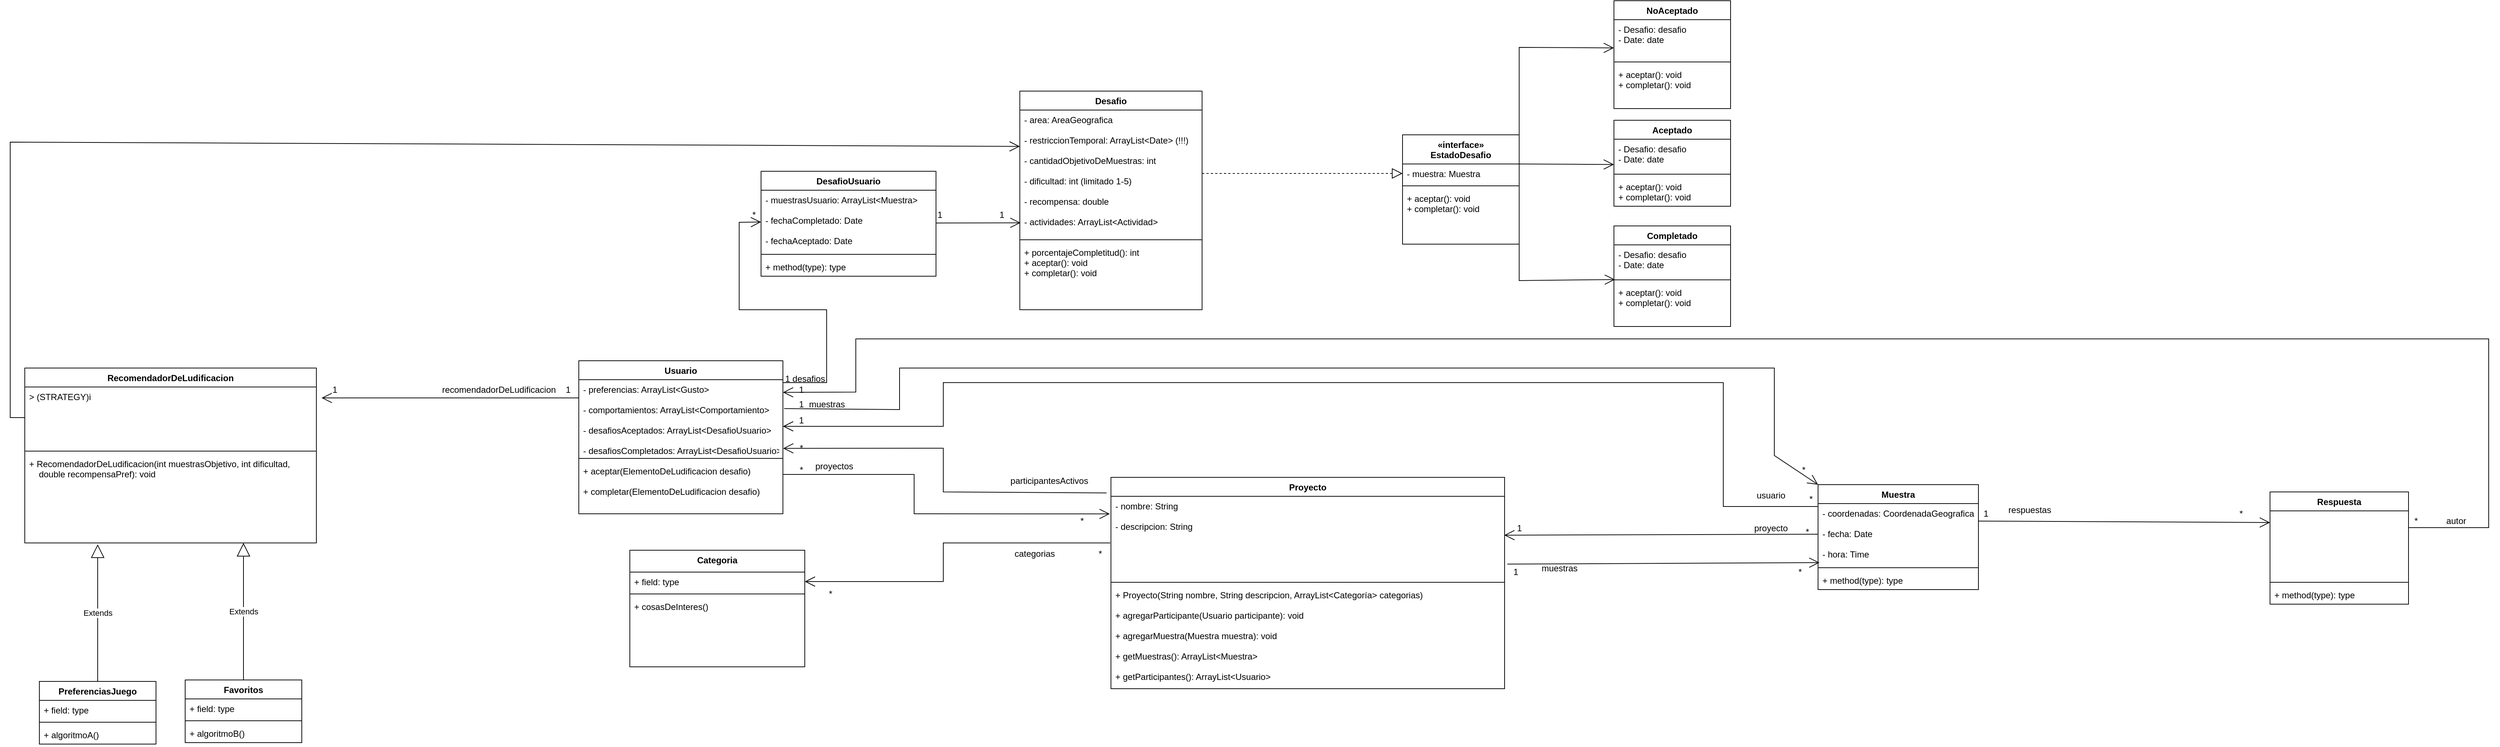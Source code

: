 <mxfile version="20.5.1" type="device"><diagram id="WbbzCiZuCTXSOeSHEOJg" name="Página-1"><mxGraphModel dx="4308" dy="2773" grid="1" gridSize="10" guides="1" tooltips="1" connect="1" arrows="1" fold="1" page="1" pageScale="1" pageWidth="827" pageHeight="1169" math="0" shadow="0"><root><mxCell id="0"/><mxCell id="1" parent="0"/><mxCell id="iUsewvyAgeFMjCq7jR91-1" value="Proyecto" style="swimlane;fontStyle=1;align=center;verticalAlign=top;childLayout=stackLayout;horizontal=1;startSize=26;horizontalStack=0;resizeParent=1;resizeParentMax=0;resizeLast=0;collapsible=1;marginBottom=0;" parent="1" vertex="1"><mxGeometry x="230" y="70" width="540" height="290" as="geometry"/></mxCell><mxCell id="iUsewvyAgeFMjCq7jR91-2" value="- nombre: String&#10;&#10;- descripcion: String&#10;" style="text;strokeColor=none;fillColor=none;align=left;verticalAlign=top;spacingLeft=4;spacingRight=4;overflow=hidden;rotatable=0;points=[[0,0.5],[1,0.5]];portConstraint=eastwest;" parent="iUsewvyAgeFMjCq7jR91-1" vertex="1"><mxGeometry y="26" width="540" height="114" as="geometry"/></mxCell><mxCell id="iUsewvyAgeFMjCq7jR91-3" value="" style="line;strokeWidth=1;fillColor=none;align=left;verticalAlign=middle;spacingTop=-1;spacingLeft=3;spacingRight=3;rotatable=0;labelPosition=right;points=[];portConstraint=eastwest;strokeColor=inherit;" parent="iUsewvyAgeFMjCq7jR91-1" vertex="1"><mxGeometry y="140" width="540" height="8" as="geometry"/></mxCell><mxCell id="iUsewvyAgeFMjCq7jR91-4" value="+ Proyecto(String nombre, String descripcion, ArrayList&lt;Categoría&gt; categorias)&#10;&#10;+ agregarParticipante(Usuario participante): void&#10;&#10;+ agregarMuestra(Muestra muestra): void&#10;&#10;+ getMuestras(): ArrayList&lt;Muestra&gt;&#10;&#10;+ getParticipantes(): ArrayList&lt;Usuario&gt;" style="text;strokeColor=none;fillColor=none;align=left;verticalAlign=top;spacingLeft=4;spacingRight=4;overflow=hidden;rotatable=0;points=[[0,0.5],[1,0.5]];portConstraint=eastwest;" parent="iUsewvyAgeFMjCq7jR91-1" vertex="1"><mxGeometry y="148" width="540" height="142" as="geometry"/></mxCell><mxCell id="iUsewvyAgeFMjCq7jR91-5" value="Muestra" style="swimlane;fontStyle=1;align=center;verticalAlign=top;childLayout=stackLayout;horizontal=1;startSize=26;horizontalStack=0;resizeParent=1;resizeParentMax=0;resizeLast=0;collapsible=1;marginBottom=0;" parent="1" vertex="1"><mxGeometry x="1200" y="80" width="220" height="144" as="geometry"/></mxCell><mxCell id="iUsewvyAgeFMjCq7jR91-6" value="- coordenadas: CoordenadaGeografica&#10;&#10;- fecha: Date&#10;&#10;- hora: Time&#10;&#10;&#10;" style="text;strokeColor=none;fillColor=none;align=left;verticalAlign=top;spacingLeft=4;spacingRight=4;overflow=hidden;rotatable=0;points=[[0,0.5],[1,0.5]];portConstraint=eastwest;" parent="iUsewvyAgeFMjCq7jR91-5" vertex="1"><mxGeometry y="26" width="220" height="84" as="geometry"/></mxCell><mxCell id="iUsewvyAgeFMjCq7jR91-7" value="" style="line;strokeWidth=1;fillColor=none;align=left;verticalAlign=middle;spacingTop=-1;spacingLeft=3;spacingRight=3;rotatable=0;labelPosition=right;points=[];portConstraint=eastwest;strokeColor=inherit;" parent="iUsewvyAgeFMjCq7jR91-5" vertex="1"><mxGeometry y="110" width="220" height="8" as="geometry"/></mxCell><mxCell id="iUsewvyAgeFMjCq7jR91-8" value="+ method(type): type" style="text;strokeColor=none;fillColor=none;align=left;verticalAlign=top;spacingLeft=4;spacingRight=4;overflow=hidden;rotatable=0;points=[[0,0.5],[1,0.5]];portConstraint=eastwest;" parent="iUsewvyAgeFMjCq7jR91-5" vertex="1"><mxGeometry y="118" width="220" height="26" as="geometry"/></mxCell><mxCell id="iUsewvyAgeFMjCq7jR91-9" value="" style="endArrow=open;endFill=1;endSize=12;html=1;rounded=0;exitX=1.007;exitY=0.816;exitDx=0;exitDy=0;entryX=0.009;entryY=0.964;entryDx=0;entryDy=0;exitPerimeter=0;entryPerimeter=0;" parent="1" source="iUsewvyAgeFMjCq7jR91-2" target="iUsewvyAgeFMjCq7jR91-6" edge="1"><mxGeometry width="160" relative="1" as="geometry"><mxPoint x="870" y="240" as="sourcePoint"/><mxPoint x="1030" y="240" as="targetPoint"/></mxGeometry></mxCell><mxCell id="iUsewvyAgeFMjCq7jR91-10" value="muestras" style="text;html=1;align=center;verticalAlign=middle;resizable=0;points=[];autosize=1;strokeColor=none;fillColor=none;" parent="1" vertex="1"><mxGeometry x="810" y="180" width="70" height="30" as="geometry"/></mxCell><mxCell id="iUsewvyAgeFMjCq7jR91-11" value="*" style="text;html=1;align=center;verticalAlign=middle;resizable=0;points=[];autosize=1;strokeColor=none;fillColor=none;" parent="1" vertex="1"><mxGeometry x="1160" y="185" width="30" height="30" as="geometry"/></mxCell><mxCell id="iUsewvyAgeFMjCq7jR91-12" value="1" style="text;html=1;align=center;verticalAlign=middle;resizable=0;points=[];autosize=1;strokeColor=none;fillColor=none;" parent="1" vertex="1"><mxGeometry x="770" y="185" width="30" height="30" as="geometry"/></mxCell><mxCell id="iUsewvyAgeFMjCq7jR91-13" value="Usuario" style="swimlane;fontStyle=1;align=center;verticalAlign=top;childLayout=stackLayout;horizontal=1;startSize=26;horizontalStack=0;resizeParent=1;resizeParentMax=0;resizeLast=0;collapsible=1;marginBottom=0;" parent="1" vertex="1"><mxGeometry x="-500" y="-90" width="280" height="210" as="geometry"/></mxCell><mxCell id="iUsewvyAgeFMjCq7jR91-14" value="- preferencias: ArrayList&lt;Gusto&gt;&#10;&#10;- comportamientos: ArrayList&lt;Comportamiento&gt;&#10;&#10;- desafiosAceptados: ArrayList&lt;DesafioUsuario&gt;&#10;&#10;- desafiosCompletados: ArrayList&lt;DesafioUsuario&gt;" style="text;strokeColor=none;fillColor=none;align=left;verticalAlign=top;spacingLeft=4;spacingRight=4;overflow=hidden;rotatable=0;points=[[0,0.5],[1,0.5]];portConstraint=eastwest;" parent="iUsewvyAgeFMjCq7jR91-13" vertex="1"><mxGeometry y="26" width="280" height="104" as="geometry"/></mxCell><mxCell id="iUsewvyAgeFMjCq7jR91-15" value="" style="line;strokeWidth=1;fillColor=none;align=left;verticalAlign=middle;spacingTop=-1;spacingLeft=3;spacingRight=3;rotatable=0;labelPosition=right;points=[];portConstraint=eastwest;strokeColor=inherit;" parent="iUsewvyAgeFMjCq7jR91-13" vertex="1"><mxGeometry y="130" width="280" height="8" as="geometry"/></mxCell><mxCell id="iUsewvyAgeFMjCq7jR91-16" value="+ aceptar(ElementoDeLudificacion desafio)&#10;&#10;+ completar(ElementoDeLudificacion desafio) " style="text;strokeColor=none;fillColor=none;align=left;verticalAlign=top;spacingLeft=4;spacingRight=4;overflow=hidden;rotatable=0;points=[[0,0.5],[1,0.5]];portConstraint=eastwest;" parent="iUsewvyAgeFMjCq7jR91-13" vertex="1"><mxGeometry y="138" width="280" height="72" as="geometry"/></mxCell><mxCell id="iUsewvyAgeFMjCq7jR91-17" value="" style="endArrow=open;endFill=1;endSize=12;html=1;rounded=0;exitX=-0.011;exitY=-0.041;exitDx=0;exitDy=0;exitPerimeter=0;entryX=1.001;entryY=0.906;entryDx=0;entryDy=0;entryPerimeter=0;" parent="1" source="iUsewvyAgeFMjCq7jR91-2" target="iUsewvyAgeFMjCq7jR91-14" edge="1"><mxGeometry width="160" relative="1" as="geometry"><mxPoint x="-70" y="240" as="sourcePoint"/><mxPoint x="-190" y="20" as="targetPoint"/><Array as="points"><mxPoint y="90"/><mxPoint y="30"/></Array></mxGeometry></mxCell><mxCell id="iUsewvyAgeFMjCq7jR91-18" value="participantesActivos" style="text;html=1;align=center;verticalAlign=middle;resizable=0;points=[];autosize=1;strokeColor=none;fillColor=none;" parent="1" vertex="1"><mxGeometry x="80" y="60" width="130" height="30" as="geometry"/></mxCell><mxCell id="iUsewvyAgeFMjCq7jR91-19" value="*" style="text;html=1;align=center;verticalAlign=middle;resizable=0;points=[];autosize=1;strokeColor=none;fillColor=none;" parent="1" vertex="1"><mxGeometry x="-210" y="15" width="30" height="30" as="geometry"/></mxCell><mxCell id="iUsewvyAgeFMjCq7jR91-22" value="Categoria" style="swimlane;fontStyle=1;align=center;verticalAlign=top;childLayout=stackLayout;horizontal=1;startSize=30;horizontalStack=0;resizeParent=1;resizeParentMax=0;resizeLast=0;collapsible=1;marginBottom=0;" parent="1" vertex="1"><mxGeometry x="-430" y="170" width="240" height="160" as="geometry"/></mxCell><mxCell id="iUsewvyAgeFMjCq7jR91-23" value="+ field: type" style="text;strokeColor=none;fillColor=none;align=left;verticalAlign=top;spacingLeft=4;spacingRight=4;overflow=hidden;rotatable=0;points=[[0,0.5],[1,0.5]];portConstraint=eastwest;" parent="iUsewvyAgeFMjCq7jR91-22" vertex="1"><mxGeometry y="30" width="240" height="26" as="geometry"/></mxCell><mxCell id="iUsewvyAgeFMjCq7jR91-24" value="" style="line;strokeWidth=1;fillColor=none;align=left;verticalAlign=middle;spacingTop=-1;spacingLeft=3;spacingRight=3;rotatable=0;labelPosition=right;points=[];portConstraint=eastwest;strokeColor=inherit;" parent="iUsewvyAgeFMjCq7jR91-22" vertex="1"><mxGeometry y="56" width="240" height="8" as="geometry"/></mxCell><mxCell id="iUsewvyAgeFMjCq7jR91-25" value="+ cosasDeInteres()" style="text;strokeColor=none;fillColor=none;align=left;verticalAlign=top;spacingLeft=4;spacingRight=4;overflow=hidden;rotatable=0;points=[[0,0.5],[1,0.5]];portConstraint=eastwest;" parent="iUsewvyAgeFMjCq7jR91-22" vertex="1"><mxGeometry y="64" width="240" height="96" as="geometry"/></mxCell><mxCell id="iUsewvyAgeFMjCq7jR91-26" value="" style="endArrow=open;endFill=1;endSize=12;html=1;rounded=0;entryX=1;entryY=0.5;entryDx=0;entryDy=0;exitX=-0.002;exitY=0.561;exitDx=0;exitDy=0;exitPerimeter=0;" parent="1" source="iUsewvyAgeFMjCq7jR91-2" target="iUsewvyAgeFMjCq7jR91-23" edge="1"><mxGeometry width="160" relative="1" as="geometry"><mxPoint x="10" y="160" as="sourcePoint"/><mxPoint y="310" as="targetPoint"/><Array as="points"><mxPoint y="160"/><mxPoint y="213"/></Array></mxGeometry></mxCell><mxCell id="iUsewvyAgeFMjCq7jR91-27" value="categorias" style="text;html=1;align=center;verticalAlign=middle;resizable=0;points=[];autosize=1;strokeColor=none;fillColor=none;" parent="1" vertex="1"><mxGeometry x="85" y="160" width="80" height="30" as="geometry"/></mxCell><mxCell id="iUsewvyAgeFMjCq7jR91-28" value="*" style="text;html=1;align=center;verticalAlign=middle;resizable=0;points=[];autosize=1;strokeColor=none;fillColor=none;" parent="1" vertex="1"><mxGeometry x="-170" y="215" width="30" height="30" as="geometry"/></mxCell><mxCell id="iUsewvyAgeFMjCq7jR91-29" value="*" style="text;html=1;align=center;verticalAlign=middle;resizable=0;points=[];autosize=1;strokeColor=none;fillColor=none;" parent="1" vertex="1"><mxGeometry x="200" y="160" width="30" height="30" as="geometry"/></mxCell><mxCell id="iUsewvyAgeFMjCq7jR91-31" value="" style="endArrow=open;endFill=1;endSize=12;html=1;rounded=0;" parent="1" edge="1"><mxGeometry width="160" relative="1" as="geometry"><mxPoint x="1200" y="110" as="sourcePoint"/><mxPoint x="-220" as="targetPoint"/><Array as="points"><mxPoint x="1070" y="110"/><mxPoint x="1070" y="-60"/><mxPoint y="-60"/><mxPoint/></Array></mxGeometry></mxCell><mxCell id="iUsewvyAgeFMjCq7jR91-34" value="1" style="text;html=1;align=center;verticalAlign=middle;resizable=0;points=[];autosize=1;strokeColor=none;fillColor=none;" parent="1" vertex="1"><mxGeometry x="-210" y="-23" width="30" height="30" as="geometry"/></mxCell><mxCell id="iUsewvyAgeFMjCq7jR91-35" value="*" style="text;html=1;align=center;verticalAlign=middle;resizable=0;points=[];autosize=1;strokeColor=none;fillColor=none;" parent="1" vertex="1"><mxGeometry x="1175" y="85" width="30" height="30" as="geometry"/></mxCell><mxCell id="iUsewvyAgeFMjCq7jR91-36" value="usuario" style="text;html=1;align=center;verticalAlign=middle;resizable=0;points=[];autosize=1;strokeColor=none;fillColor=none;" parent="1" vertex="1"><mxGeometry x="1105" y="80" width="60" height="30" as="geometry"/></mxCell><mxCell id="iUsewvyAgeFMjCq7jR91-37" value="" style="endArrow=open;endFill=1;endSize=12;html=1;rounded=0;exitX=0;exitY=0.5;exitDx=0;exitDy=0;entryX=0.999;entryY=0.468;entryDx=0;entryDy=0;entryPerimeter=0;" parent="1" source="iUsewvyAgeFMjCq7jR91-6" target="iUsewvyAgeFMjCq7jR91-2" edge="1"><mxGeometry width="160" relative="1" as="geometry"><mxPoint x="960" as="sourcePoint"/><mxPoint x="770" y="148" as="targetPoint"/></mxGeometry></mxCell><mxCell id="iUsewvyAgeFMjCq7jR91-38" value="proyecto" style="text;html=1;align=center;verticalAlign=middle;resizable=0;points=[];autosize=1;strokeColor=none;fillColor=none;" parent="1" vertex="1"><mxGeometry x="1100" y="125" width="70" height="30" as="geometry"/></mxCell><mxCell id="iUsewvyAgeFMjCq7jR91-39" value="*" style="text;html=1;align=center;verticalAlign=middle;resizable=0;points=[];autosize=1;strokeColor=none;fillColor=none;" parent="1" vertex="1"><mxGeometry x="1170" y="130" width="30" height="30" as="geometry"/></mxCell><mxCell id="iUsewvyAgeFMjCq7jR91-40" value="1" style="text;html=1;align=center;verticalAlign=middle;resizable=0;points=[];autosize=1;strokeColor=none;fillColor=none;" parent="1" vertex="1"><mxGeometry x="775" y="125" width="30" height="30" as="geometry"/></mxCell><mxCell id="iUsewvyAgeFMjCq7jR91-42" value="" style="endArrow=open;endFill=1;endSize=12;html=1;rounded=0;entryX=0;entryY=0.17;entryDx=0;entryDy=0;entryPerimeter=0;" parent="1" target="iUsewvyAgeFMjCq7jR91-44" edge="1"><mxGeometry width="160" relative="1" as="geometry"><mxPoint x="1420" y="130" as="sourcePoint"/><mxPoint x="1780" y="130" as="targetPoint"/></mxGeometry></mxCell><mxCell id="iUsewvyAgeFMjCq7jR91-43" value="Respuesta" style="swimlane;fontStyle=1;align=center;verticalAlign=top;childLayout=stackLayout;horizontal=1;startSize=26;horizontalStack=0;resizeParent=1;resizeParentMax=0;resizeLast=0;collapsible=1;marginBottom=0;" parent="1" vertex="1"><mxGeometry x="1820" y="90" width="190" height="154" as="geometry"/></mxCell><mxCell id="iUsewvyAgeFMjCq7jR91-44" value="&#10;&#10;&#10;&#10;&#10;" style="text;strokeColor=none;fillColor=none;align=left;verticalAlign=top;spacingLeft=4;spacingRight=4;overflow=hidden;rotatable=0;points=[[0,0.5],[1,0.5]];portConstraint=eastwest;" parent="iUsewvyAgeFMjCq7jR91-43" vertex="1"><mxGeometry y="26" width="190" height="94" as="geometry"/></mxCell><mxCell id="iUsewvyAgeFMjCq7jR91-45" value="" style="line;strokeWidth=1;fillColor=none;align=left;verticalAlign=middle;spacingTop=-1;spacingLeft=3;spacingRight=3;rotatable=0;labelPosition=right;points=[];portConstraint=eastwest;strokeColor=inherit;" parent="iUsewvyAgeFMjCq7jR91-43" vertex="1"><mxGeometry y="120" width="190" height="8" as="geometry"/></mxCell><mxCell id="iUsewvyAgeFMjCq7jR91-46" value="+ method(type): type" style="text;strokeColor=none;fillColor=none;align=left;verticalAlign=top;spacingLeft=4;spacingRight=4;overflow=hidden;rotatable=0;points=[[0,0.5],[1,0.5]];portConstraint=eastwest;" parent="iUsewvyAgeFMjCq7jR91-43" vertex="1"><mxGeometry y="128" width="190" height="26" as="geometry"/></mxCell><mxCell id="iUsewvyAgeFMjCq7jR91-47" value="respuestas" style="text;html=1;align=center;verticalAlign=middle;resizable=0;points=[];autosize=1;strokeColor=none;fillColor=none;" parent="1" vertex="1"><mxGeometry x="1450" y="100" width="80" height="30" as="geometry"/></mxCell><mxCell id="iUsewvyAgeFMjCq7jR91-49" value="1" style="text;html=1;align=center;verticalAlign=middle;resizable=0;points=[];autosize=1;strokeColor=none;fillColor=none;" parent="1" vertex="1"><mxGeometry x="1415" y="105" width="30" height="30" as="geometry"/></mxCell><mxCell id="iUsewvyAgeFMjCq7jR91-50" value="*" style="text;html=1;align=center;verticalAlign=middle;resizable=0;points=[];autosize=1;strokeColor=none;fillColor=none;" parent="1" vertex="1"><mxGeometry x="1765" y="105" width="30" height="30" as="geometry"/></mxCell><mxCell id="iUsewvyAgeFMjCq7jR91-51" value="" style="endArrow=open;endFill=1;endSize=12;html=1;rounded=0;exitX=1;exitY=0.245;exitDx=0;exitDy=0;exitPerimeter=0;entryX=1;entryY=0.167;entryDx=0;entryDy=0;entryPerimeter=0;" parent="1" source="iUsewvyAgeFMjCq7jR91-44" target="iUsewvyAgeFMjCq7jR91-14" edge="1"><mxGeometry width="160" relative="1" as="geometry"><mxPoint x="2030" y="151.5" as="sourcePoint"/><mxPoint x="-120" y="-10" as="targetPoint"/><Array as="points"><mxPoint x="2120" y="139"/><mxPoint x="2120" y="-120"/><mxPoint x="-120" y="-120"/><mxPoint x="-120" y="-47"/></Array></mxGeometry></mxCell><mxCell id="iUsewvyAgeFMjCq7jR91-53" value="1" style="text;html=1;align=center;verticalAlign=middle;resizable=0;points=[];autosize=1;strokeColor=none;fillColor=none;" parent="1" vertex="1"><mxGeometry x="-210" y="-65" width="30" height="30" as="geometry"/></mxCell><mxCell id="iUsewvyAgeFMjCq7jR91-56" value="autor" style="text;html=1;align=center;verticalAlign=middle;resizable=0;points=[];autosize=1;strokeColor=none;fillColor=none;" parent="1" vertex="1"><mxGeometry x="2050" y="115" width="50" height="30" as="geometry"/></mxCell><mxCell id="iUsewvyAgeFMjCq7jR91-57" value="*" style="text;html=1;align=center;verticalAlign=middle;resizable=0;points=[];autosize=1;strokeColor=none;fillColor=none;" parent="1" vertex="1"><mxGeometry x="2005" y="115" width="30" height="30" as="geometry"/></mxCell><mxCell id="iUsewvyAgeFMjCq7jR91-58" value="" style="endArrow=open;endFill=1;endSize=12;html=1;rounded=0;exitX=1.006;exitY=0.381;exitDx=0;exitDy=0;exitPerimeter=0;entryX=0;entryY=0;entryDx=0;entryDy=0;" parent="1" source="iUsewvyAgeFMjCq7jR91-14" target="iUsewvyAgeFMjCq7jR91-5" edge="1"><mxGeometry width="160" relative="1" as="geometry"><mxPoint x="-160" y="-20" as="sourcePoint"/><mxPoint x="1140" y="70" as="targetPoint"/><Array as="points"><mxPoint x="-60" y="-23"/><mxPoint x="-60" y="-80"/><mxPoint x="1140" y="-80"/><mxPoint x="1140" y="40"/></Array></mxGeometry></mxCell><mxCell id="iUsewvyAgeFMjCq7jR91-60" value="*" style="text;html=1;align=center;verticalAlign=middle;resizable=0;points=[];autosize=1;strokeColor=none;fillColor=none;" parent="1" vertex="1"><mxGeometry x="1165" y="45" width="30" height="30" as="geometry"/></mxCell><mxCell id="iUsewvyAgeFMjCq7jR91-61" value="1" style="text;html=1;align=center;verticalAlign=middle;resizable=0;points=[];autosize=1;strokeColor=none;fillColor=none;" parent="1" vertex="1"><mxGeometry x="-210" y="-45" width="30" height="30" as="geometry"/></mxCell><mxCell id="iUsewvyAgeFMjCq7jR91-62" value="muestras" style="text;html=1;align=center;verticalAlign=middle;resizable=0;points=[];autosize=1;strokeColor=none;fillColor=none;" parent="1" vertex="1"><mxGeometry x="-195" y="-45" width="70" height="30" as="geometry"/></mxCell><mxCell id="iUsewvyAgeFMjCq7jR91-63" value="" style="endArrow=open;endFill=1;endSize=12;html=1;rounded=0;exitX=1.002;exitY=0.25;exitDx=0;exitDy=0;entryX=-0.003;entryY=0.212;entryDx=0;entryDy=0;entryPerimeter=0;exitPerimeter=0;" parent="1" source="iUsewvyAgeFMjCq7jR91-16" target="iUsewvyAgeFMjCq7jR91-2" edge="1"><mxGeometry width="160" relative="1" as="geometry"><mxPoint x="-160" y="64" as="sourcePoint"/><mxPoint x="-40" y="130" as="targetPoint"/><Array as="points"><mxPoint x="-40" y="66"/><mxPoint x="-40" y="120"/></Array></mxGeometry></mxCell><mxCell id="iUsewvyAgeFMjCq7jR91-66" value="*" style="text;html=1;align=center;verticalAlign=middle;resizable=0;points=[];autosize=1;strokeColor=none;fillColor=none;" parent="1" vertex="1"><mxGeometry x="-210" y="45" width="30" height="30" as="geometry"/></mxCell><mxCell id="iUsewvyAgeFMjCq7jR91-67" value="proyectos" style="text;html=1;align=center;verticalAlign=middle;resizable=0;points=[];autosize=1;strokeColor=none;fillColor=none;" parent="1" vertex="1"><mxGeometry x="-190" y="40" width="80" height="30" as="geometry"/></mxCell><mxCell id="iUsewvyAgeFMjCq7jR91-68" value="*" style="text;html=1;align=center;verticalAlign=middle;resizable=0;points=[];autosize=1;strokeColor=none;fillColor=none;" parent="1" vertex="1"><mxGeometry x="175" y="115" width="30" height="30" as="geometry"/></mxCell><mxCell id="iUsewvyAgeFMjCq7jR91-76" value="«interface»&#10;EstadoDesafio&#10;" style="swimlane;fontStyle=1;align=center;verticalAlign=top;childLayout=stackLayout;horizontal=1;startSize=40;horizontalStack=0;resizeParent=1;resizeParentMax=0;resizeLast=0;collapsible=1;marginBottom=0;" parent="1" vertex="1"><mxGeometry x="630" y="-400" width="160" height="150" as="geometry"/></mxCell><mxCell id="iUsewvyAgeFMjCq7jR91-77" value="- muestra: Muestra&#10;&#10;&#10;" style="text;strokeColor=none;fillColor=none;align=left;verticalAlign=top;spacingLeft=4;spacingRight=4;overflow=hidden;rotatable=0;points=[[0,0.5],[1,0.5]];portConstraint=eastwest;" parent="iUsewvyAgeFMjCq7jR91-76" vertex="1"><mxGeometry y="40" width="160" height="26" as="geometry"/></mxCell><mxCell id="iUsewvyAgeFMjCq7jR91-78" value="" style="line;strokeWidth=1;fillColor=none;align=left;verticalAlign=middle;spacingTop=-1;spacingLeft=3;spacingRight=3;rotatable=0;labelPosition=right;points=[];portConstraint=eastwest;strokeColor=inherit;" parent="iUsewvyAgeFMjCq7jR91-76" vertex="1"><mxGeometry y="66" width="160" height="8" as="geometry"/></mxCell><mxCell id="iUsewvyAgeFMjCq7jR91-79" value="+ aceptar(): void&#10;+ completar(): void&#10;" style="text;strokeColor=none;fillColor=none;align=left;verticalAlign=top;spacingLeft=4;spacingRight=4;overflow=hidden;rotatable=0;points=[[0,0.5],[1,0.5]];portConstraint=eastwest;" parent="iUsewvyAgeFMjCq7jR91-76" vertex="1"><mxGeometry y="74" width="160" height="76" as="geometry"/></mxCell><mxCell id="iUsewvyAgeFMjCq7jR91-81" value="Desafio" style="swimlane;fontStyle=1;align=center;verticalAlign=top;childLayout=stackLayout;horizontal=1;startSize=26;horizontalStack=0;resizeParent=1;resizeParentMax=0;resizeLast=0;collapsible=1;marginBottom=0;" parent="1" vertex="1"><mxGeometry x="105" y="-460" width="250" height="300" as="geometry"/></mxCell><mxCell id="iUsewvyAgeFMjCq7jR91-82" value="- area: AreaGeografica&#10;&#10;- restriccionTemporal: ArrayList&lt;Date&gt; (!!!)&#10;&#10;- cantidadObjetivoDeMuestras: int&#10;&#10;- dificultad: int (limitado 1-5)&#10;&#10;- recompensa: double&#10;&#10;- actividades: ArrayList&lt;Actividad&gt;&#10;" style="text;strokeColor=none;fillColor=none;align=left;verticalAlign=top;spacingLeft=4;spacingRight=4;overflow=hidden;rotatable=0;points=[[0,0.5],[1,0.5]];portConstraint=eastwest;" parent="iUsewvyAgeFMjCq7jR91-81" vertex="1"><mxGeometry y="26" width="250" height="174" as="geometry"/></mxCell><mxCell id="iUsewvyAgeFMjCq7jR91-83" value="" style="line;strokeWidth=1;fillColor=none;align=left;verticalAlign=middle;spacingTop=-1;spacingLeft=3;spacingRight=3;rotatable=0;labelPosition=right;points=[];portConstraint=eastwest;strokeColor=inherit;" parent="iUsewvyAgeFMjCq7jR91-81" vertex="1"><mxGeometry y="200" width="250" height="8" as="geometry"/></mxCell><mxCell id="iUsewvyAgeFMjCq7jR91-84" value="+ porcentajeCompletitud(): int&#10;+ aceptar(): void&#10;+ completar(): void&#10;" style="text;strokeColor=none;fillColor=none;align=left;verticalAlign=top;spacingLeft=4;spacingRight=4;overflow=hidden;rotatable=0;points=[[0,0.5],[1,0.5]];portConstraint=eastwest;" parent="iUsewvyAgeFMjCq7jR91-81" vertex="1"><mxGeometry y="208" width="250" height="92" as="geometry"/></mxCell><mxCell id="iUsewvyAgeFMjCq7jR91-85" value="" style="endArrow=block;dashed=1;endFill=0;endSize=12;html=1;rounded=0;exitX=1;exitY=0.5;exitDx=0;exitDy=0;entryX=0;entryY=0.5;entryDx=0;entryDy=0;" parent="1" source="iUsewvyAgeFMjCq7jR91-82" target="iUsewvyAgeFMjCq7jR91-77" edge="1"><mxGeometry width="160" relative="1" as="geometry"><mxPoint x="170" y="-260" as="sourcePoint"/><mxPoint x="330" y="-260" as="targetPoint"/></mxGeometry></mxCell><mxCell id="iUsewvyAgeFMjCq7jR91-86" value="RecomendadorDeLudificacion" style="swimlane;fontStyle=1;align=center;verticalAlign=top;childLayout=stackLayout;horizontal=1;startSize=26;horizontalStack=0;resizeParent=1;resizeParentMax=0;resizeLast=0;collapsible=1;marginBottom=0;" parent="1" vertex="1"><mxGeometry x="-1260" y="-80" width="400" height="240" as="geometry"/></mxCell><mxCell id="iUsewvyAgeFMjCq7jR91-87" value="&gt; (STRATEGY)i" style="text;strokeColor=none;fillColor=none;align=left;verticalAlign=top;spacingLeft=4;spacingRight=4;overflow=hidden;rotatable=0;points=[[0,0.5],[1,0.5]];portConstraint=eastwest;" parent="iUsewvyAgeFMjCq7jR91-86" vertex="1"><mxGeometry y="26" width="400" height="84" as="geometry"/></mxCell><mxCell id="iUsewvyAgeFMjCq7jR91-88" value="" style="line;strokeWidth=1;fillColor=none;align=left;verticalAlign=middle;spacingTop=-1;spacingLeft=3;spacingRight=3;rotatable=0;labelPosition=right;points=[];portConstraint=eastwest;strokeColor=inherit;" parent="iUsewvyAgeFMjCq7jR91-86" vertex="1"><mxGeometry y="110" width="400" height="8" as="geometry"/></mxCell><mxCell id="iUsewvyAgeFMjCq7jR91-89" value="+ RecomendadorDeLudificacion(int muestrasObjetivo, int dificultad,&#10;    double recompensaPref): void" style="text;strokeColor=none;fillColor=none;align=left;verticalAlign=top;spacingLeft=4;spacingRight=4;overflow=hidden;rotatable=0;points=[[0,0.5],[1,0.5]];portConstraint=eastwest;" parent="iUsewvyAgeFMjCq7jR91-86" vertex="1"><mxGeometry y="118" width="400" height="122" as="geometry"/></mxCell><mxCell id="iUsewvyAgeFMjCq7jR91-90" value="" style="endArrow=open;endFill=1;endSize=12;html=1;rounded=0;entryX=-0.094;entryY=0.867;entryDx=0;entryDy=0;entryPerimeter=0;" parent="1" target="iUsewvyAgeFMjCq7jR91-92" edge="1"><mxGeometry width="160" relative="1" as="geometry"><mxPoint x="-500" y="-39" as="sourcePoint"/><mxPoint x="-570" y="-80" as="targetPoint"/></mxGeometry></mxCell><mxCell id="iUsewvyAgeFMjCq7jR91-92" value="1" style="text;html=1;align=center;verticalAlign=middle;resizable=0;points=[];autosize=1;strokeColor=none;fillColor=none;" parent="1" vertex="1"><mxGeometry x="-850" y="-65" width="30" height="30" as="geometry"/></mxCell><mxCell id="iUsewvyAgeFMjCq7jR91-93" value="1" style="text;html=1;align=center;verticalAlign=middle;resizable=0;points=[];autosize=1;strokeColor=none;fillColor=none;" parent="1" vertex="1"><mxGeometry x="-530" y="-65" width="30" height="30" as="geometry"/></mxCell><mxCell id="iUsewvyAgeFMjCq7jR91-94" value="" style="endArrow=open;endFill=1;endSize=12;html=1;rounded=0;exitX=0;exitY=0.5;exitDx=0;exitDy=0;entryX=0;entryY=0.287;entryDx=0;entryDy=0;entryPerimeter=0;" parent="1" source="iUsewvyAgeFMjCq7jR91-87" target="iUsewvyAgeFMjCq7jR91-82" edge="1"><mxGeometry width="160" relative="1" as="geometry"><mxPoint x="-880" y="-80" as="sourcePoint"/><mxPoint x="-1210" y="-390" as="targetPoint"/><Array as="points"><mxPoint x="-1280" y="-12"/><mxPoint x="-1280" y="-390"/></Array></mxGeometry></mxCell><mxCell id="iUsewvyAgeFMjCq7jR91-95" value="recomendadorDeLudificacion" style="text;html=1;align=center;verticalAlign=middle;resizable=0;points=[];autosize=1;strokeColor=none;fillColor=none;" parent="1" vertex="1"><mxGeometry x="-700" y="-65" width="180" height="30" as="geometry"/></mxCell><mxCell id="GWagLMkGeKUL416zCuw3-1" value="DesafioUsuario" style="swimlane;fontStyle=1;align=center;verticalAlign=top;childLayout=stackLayout;horizontal=1;startSize=26;horizontalStack=0;resizeParent=1;resizeParentMax=0;resizeLast=0;collapsible=1;marginBottom=0;" parent="1" vertex="1"><mxGeometry x="-250" y="-350" width="240" height="144" as="geometry"/></mxCell><mxCell id="GWagLMkGeKUL416zCuw3-2" value="- muestrasUsuario: ArrayList&lt;Muestra&gt;&#10;&#10;- fechaCompletado: Date&#10;&#10;- fechaAceptado: Date" style="text;strokeColor=none;fillColor=none;align=left;verticalAlign=top;spacingLeft=4;spacingRight=4;overflow=hidden;rotatable=0;points=[[0,0.5],[1,0.5]];portConstraint=eastwest;" parent="GWagLMkGeKUL416zCuw3-1" vertex="1"><mxGeometry y="26" width="240" height="84" as="geometry"/></mxCell><mxCell id="GWagLMkGeKUL416zCuw3-3" value="" style="line;strokeWidth=1;fillColor=none;align=left;verticalAlign=middle;spacingTop=-1;spacingLeft=3;spacingRight=3;rotatable=0;labelPosition=right;points=[];portConstraint=eastwest;strokeColor=inherit;" parent="GWagLMkGeKUL416zCuw3-1" vertex="1"><mxGeometry y="110" width="240" height="8" as="geometry"/></mxCell><mxCell id="GWagLMkGeKUL416zCuw3-4" value="+ method(type): type" style="text;strokeColor=none;fillColor=none;align=left;verticalAlign=top;spacingLeft=4;spacingRight=4;overflow=hidden;rotatable=0;points=[[0,0.5],[1,0.5]];portConstraint=eastwest;" parent="GWagLMkGeKUL416zCuw3-1" vertex="1"><mxGeometry y="118" width="240" height="26" as="geometry"/></mxCell><mxCell id="GWagLMkGeKUL416zCuw3-5" value="" style="endArrow=open;endFill=1;endSize=12;html=1;rounded=0;exitX=1;exitY=0.038;exitDx=0;exitDy=0;exitPerimeter=0;" parent="1" source="iUsewvyAgeFMjCq7jR91-14" target="GWagLMkGeKUL416zCuw3-2" edge="1"><mxGeometry width="160" relative="1" as="geometry"><mxPoint x="-170" y="-210" as="sourcePoint"/><mxPoint x="-280" y="-290" as="targetPoint"/><Array as="points"><mxPoint x="-160" y="-60"/><mxPoint x="-160" y="-160"/><mxPoint x="-280" y="-160"/><mxPoint x="-280" y="-280"/></Array></mxGeometry></mxCell><mxCell id="GWagLMkGeKUL416zCuw3-6" value="" style="endArrow=open;endFill=1;endSize=12;html=1;rounded=0;entryX=0.004;entryY=0.889;entryDx=0;entryDy=0;entryPerimeter=0;" parent="1" target="iUsewvyAgeFMjCq7jR91-82" edge="1"><mxGeometry width="160" relative="1" as="geometry"><mxPoint x="-10" y="-279" as="sourcePoint"/><mxPoint x="80" y="-270" as="targetPoint"/></mxGeometry></mxCell><mxCell id="GWagLMkGeKUL416zCuw3-7" value="*" style="text;html=1;align=center;verticalAlign=middle;resizable=0;points=[];autosize=1;strokeColor=none;fillColor=none;" parent="1" vertex="1"><mxGeometry x="-275" y="-305" width="30" height="30" as="geometry"/></mxCell><mxCell id="GWagLMkGeKUL416zCuw3-8" value="1 desafios" style="text;html=1;align=center;verticalAlign=middle;resizable=0;points=[];autosize=1;strokeColor=none;fillColor=none;" parent="1" vertex="1"><mxGeometry x="-230" y="-80" width="80" height="30" as="geometry"/></mxCell><mxCell id="GWagLMkGeKUL416zCuw3-9" value="1" style="text;html=1;align=center;verticalAlign=middle;resizable=0;points=[];autosize=1;strokeColor=none;fillColor=none;" parent="1" vertex="1"><mxGeometry x="-20" y="-305" width="30" height="30" as="geometry"/></mxCell><mxCell id="GWagLMkGeKUL416zCuw3-10" value="1" style="text;html=1;align=center;verticalAlign=middle;resizable=0;points=[];autosize=1;strokeColor=none;fillColor=none;" parent="1" vertex="1"><mxGeometry x="65" y="-305" width="30" height="30" as="geometry"/></mxCell><mxCell id="GWagLMkGeKUL416zCuw3-13" value="Extends" style="endArrow=block;endSize=16;endFill=0;html=1;rounded=0;entryX=0.25;entryY=1.016;entryDx=0;entryDy=0;entryPerimeter=0;exitX=0.5;exitY=0;exitDx=0;exitDy=0;" parent="1" source="GWagLMkGeKUL416zCuw3-14" target="iUsewvyAgeFMjCq7jR91-89" edge="1"><mxGeometry width="160" relative="1" as="geometry"><mxPoint x="-1160" y="320" as="sourcePoint"/><mxPoint x="-1010" y="290" as="targetPoint"/></mxGeometry></mxCell><mxCell id="GWagLMkGeKUL416zCuw3-14" value="PreferenciasJuego" style="swimlane;fontStyle=1;align=center;verticalAlign=top;childLayout=stackLayout;horizontal=1;startSize=26;horizontalStack=0;resizeParent=1;resizeParentMax=0;resizeLast=0;collapsible=1;marginBottom=0;" parent="1" vertex="1"><mxGeometry x="-1240" y="350" width="160" height="86" as="geometry"/></mxCell><mxCell id="GWagLMkGeKUL416zCuw3-15" value="+ field: type" style="text;strokeColor=none;fillColor=none;align=left;verticalAlign=top;spacingLeft=4;spacingRight=4;overflow=hidden;rotatable=0;points=[[0,0.5],[1,0.5]];portConstraint=eastwest;" parent="GWagLMkGeKUL416zCuw3-14" vertex="1"><mxGeometry y="26" width="160" height="26" as="geometry"/></mxCell><mxCell id="GWagLMkGeKUL416zCuw3-16" value="" style="line;strokeWidth=1;fillColor=none;align=left;verticalAlign=middle;spacingTop=-1;spacingLeft=3;spacingRight=3;rotatable=0;labelPosition=right;points=[];portConstraint=eastwest;strokeColor=inherit;" parent="GWagLMkGeKUL416zCuw3-14" vertex="1"><mxGeometry y="52" width="160" height="8" as="geometry"/></mxCell><mxCell id="GWagLMkGeKUL416zCuw3-17" value="+ algoritmoA()" style="text;strokeColor=none;fillColor=none;align=left;verticalAlign=top;spacingLeft=4;spacingRight=4;overflow=hidden;rotatable=0;points=[[0,0.5],[1,0.5]];portConstraint=eastwest;" parent="GWagLMkGeKUL416zCuw3-14" vertex="1"><mxGeometry y="60" width="160" height="26" as="geometry"/></mxCell><mxCell id="GWagLMkGeKUL416zCuw3-18" value="Extends" style="endArrow=block;endSize=16;endFill=0;html=1;rounded=0;entryX=0.25;entryY=1.016;entryDx=0;entryDy=0;entryPerimeter=0;exitX=0.5;exitY=0;exitDx=0;exitDy=0;" parent="1" source="GWagLMkGeKUL416zCuw3-19" edge="1"><mxGeometry width="160" relative="1" as="geometry"><mxPoint x="-960" y="318.05" as="sourcePoint"/><mxPoint x="-960" y="160.002" as="targetPoint"/></mxGeometry></mxCell><mxCell id="GWagLMkGeKUL416zCuw3-19" value="Favoritos" style="swimlane;fontStyle=1;align=center;verticalAlign=top;childLayout=stackLayout;horizontal=1;startSize=26;horizontalStack=0;resizeParent=1;resizeParentMax=0;resizeLast=0;collapsible=1;marginBottom=0;" parent="1" vertex="1"><mxGeometry x="-1040" y="348.05" width="160" height="86" as="geometry"/></mxCell><mxCell id="GWagLMkGeKUL416zCuw3-20" value="+ field: type" style="text;strokeColor=none;fillColor=none;align=left;verticalAlign=top;spacingLeft=4;spacingRight=4;overflow=hidden;rotatable=0;points=[[0,0.5],[1,0.5]];portConstraint=eastwest;" parent="GWagLMkGeKUL416zCuw3-19" vertex="1"><mxGeometry y="26" width="160" height="26" as="geometry"/></mxCell><mxCell id="GWagLMkGeKUL416zCuw3-21" value="" style="line;strokeWidth=1;fillColor=none;align=left;verticalAlign=middle;spacingTop=-1;spacingLeft=3;spacingRight=3;rotatable=0;labelPosition=right;points=[];portConstraint=eastwest;strokeColor=inherit;" parent="GWagLMkGeKUL416zCuw3-19" vertex="1"><mxGeometry y="52" width="160" height="8" as="geometry"/></mxCell><mxCell id="GWagLMkGeKUL416zCuw3-22" value="+ algoritmoB()" style="text;strokeColor=none;fillColor=none;align=left;verticalAlign=top;spacingLeft=4;spacingRight=4;overflow=hidden;rotatable=0;points=[[0,0.5],[1,0.5]];portConstraint=eastwest;" parent="GWagLMkGeKUL416zCuw3-19" vertex="1"><mxGeometry y="60" width="160" height="26" as="geometry"/></mxCell><mxCell id="e9TFScfD_pqGRTXGjXnR-1" value="NoAceptado" style="swimlane;fontStyle=1;align=center;verticalAlign=top;childLayout=stackLayout;horizontal=1;startSize=26;horizontalStack=0;resizeParent=1;resizeParentMax=0;resizeLast=0;collapsible=1;marginBottom=0;" parent="1" vertex="1"><mxGeometry x="920" y="-584" width="160" height="148" as="geometry"/></mxCell><mxCell id="e9TFScfD_pqGRTXGjXnR-2" value="- Desafio: desafio&#10;- Date: date" style="text;strokeColor=none;fillColor=none;align=left;verticalAlign=top;spacingLeft=4;spacingRight=4;overflow=hidden;rotatable=0;points=[[0,0.5],[1,0.5]];portConstraint=eastwest;" parent="e9TFScfD_pqGRTXGjXnR-1" vertex="1"><mxGeometry y="26" width="160" height="54" as="geometry"/></mxCell><mxCell id="e9TFScfD_pqGRTXGjXnR-3" value="" style="line;strokeWidth=1;fillColor=none;align=left;verticalAlign=middle;spacingTop=-1;spacingLeft=3;spacingRight=3;rotatable=0;labelPosition=right;points=[];portConstraint=eastwest;strokeColor=inherit;" parent="e9TFScfD_pqGRTXGjXnR-1" vertex="1"><mxGeometry y="80" width="160" height="8" as="geometry"/></mxCell><mxCell id="e9TFScfD_pqGRTXGjXnR-4" value="+ aceptar(): void&#10;+ completar(): void" style="text;strokeColor=none;fillColor=none;align=left;verticalAlign=top;spacingLeft=4;spacingRight=4;overflow=hidden;rotatable=0;points=[[0,0.5],[1,0.5]];portConstraint=eastwest;" parent="e9TFScfD_pqGRTXGjXnR-1" vertex="1"><mxGeometry y="88" width="160" height="60" as="geometry"/></mxCell><mxCell id="e9TFScfD_pqGRTXGjXnR-5" value="Aceptado" style="swimlane;fontStyle=1;align=center;verticalAlign=top;childLayout=stackLayout;horizontal=1;startSize=26;horizontalStack=0;resizeParent=1;resizeParentMax=0;resizeLast=0;collapsible=1;marginBottom=0;" parent="1" vertex="1"><mxGeometry x="920" y="-420" width="160" height="118" as="geometry"/></mxCell><mxCell id="e9TFScfD_pqGRTXGjXnR-6" value="- Desafio: desafio&#10;- Date: date" style="text;strokeColor=none;fillColor=none;align=left;verticalAlign=top;spacingLeft=4;spacingRight=4;overflow=hidden;rotatable=0;points=[[0,0.5],[1,0.5]];portConstraint=eastwest;" parent="e9TFScfD_pqGRTXGjXnR-5" vertex="1"><mxGeometry y="26" width="160" height="44" as="geometry"/></mxCell><mxCell id="e9TFScfD_pqGRTXGjXnR-7" value="" style="line;strokeWidth=1;fillColor=none;align=left;verticalAlign=middle;spacingTop=-1;spacingLeft=3;spacingRight=3;rotatable=0;labelPosition=right;points=[];portConstraint=eastwest;strokeColor=inherit;" parent="e9TFScfD_pqGRTXGjXnR-5" vertex="1"><mxGeometry y="70" width="160" height="8" as="geometry"/></mxCell><mxCell id="e9TFScfD_pqGRTXGjXnR-8" value="+ aceptar(): void&#10;+ completar(): void" style="text;strokeColor=none;fillColor=none;align=left;verticalAlign=top;spacingLeft=4;spacingRight=4;overflow=hidden;rotatable=0;points=[[0,0.5],[1,0.5]];portConstraint=eastwest;" parent="e9TFScfD_pqGRTXGjXnR-5" vertex="1"><mxGeometry y="78" width="160" height="40" as="geometry"/></mxCell><mxCell id="e9TFScfD_pqGRTXGjXnR-9" value="Completado" style="swimlane;fontStyle=1;align=center;verticalAlign=top;childLayout=stackLayout;horizontal=1;startSize=26;horizontalStack=0;resizeParent=1;resizeParentMax=0;resizeLast=0;collapsible=1;marginBottom=0;" parent="1" vertex="1"><mxGeometry x="920" y="-275" width="160" height="138" as="geometry"/></mxCell><mxCell id="e9TFScfD_pqGRTXGjXnR-10" value="- Desafio: desafio&#10;- Date: date" style="text;strokeColor=none;fillColor=none;align=left;verticalAlign=top;spacingLeft=4;spacingRight=4;overflow=hidden;rotatable=0;points=[[0,0.5],[1,0.5]];portConstraint=eastwest;" parent="e9TFScfD_pqGRTXGjXnR-9" vertex="1"><mxGeometry y="26" width="160" height="44" as="geometry"/></mxCell><mxCell id="e9TFScfD_pqGRTXGjXnR-11" value="" style="line;strokeWidth=1;fillColor=none;align=left;verticalAlign=middle;spacingTop=-1;spacingLeft=3;spacingRight=3;rotatable=0;labelPosition=right;points=[];portConstraint=eastwest;strokeColor=inherit;" parent="e9TFScfD_pqGRTXGjXnR-9" vertex="1"><mxGeometry y="70" width="160" height="8" as="geometry"/></mxCell><mxCell id="e9TFScfD_pqGRTXGjXnR-12" value="+ aceptar(): void&#10;+ completar(): void" style="text;strokeColor=none;fillColor=none;align=left;verticalAlign=top;spacingLeft=4;spacingRight=4;overflow=hidden;rotatable=0;points=[[0,0.5],[1,0.5]];portConstraint=eastwest;" parent="e9TFScfD_pqGRTXGjXnR-9" vertex="1"><mxGeometry y="78" width="160" height="60" as="geometry"/></mxCell><mxCell id="e9TFScfD_pqGRTXGjXnR-13" value="" style="endArrow=open;endFill=1;endSize=12;html=1;rounded=0;exitX=1;exitY=0.5;exitDx=0;exitDy=0;entryX=0;entryY=0.717;entryDx=0;entryDy=0;entryPerimeter=0;" parent="1" source="iUsewvyAgeFMjCq7jR91-77" target="e9TFScfD_pqGRTXGjXnR-2" edge="1"><mxGeometry width="160" relative="1" as="geometry"><mxPoint x="760" y="-470" as="sourcePoint"/><mxPoint x="910" y="-520" as="targetPoint"/><Array as="points"><mxPoint x="790" y="-520"/></Array></mxGeometry></mxCell><mxCell id="e9TFScfD_pqGRTXGjXnR-14" value="" style="endArrow=open;endFill=1;endSize=12;html=1;rounded=0;entryX=0;entryY=0.789;entryDx=0;entryDy=0;entryPerimeter=0;" parent="1" target="e9TFScfD_pqGRTXGjXnR-6" edge="1"><mxGeometry width="160" relative="1" as="geometry"><mxPoint x="790" y="-360" as="sourcePoint"/><mxPoint x="920" y="-360" as="targetPoint"/></mxGeometry></mxCell><mxCell id="e9TFScfD_pqGRTXGjXnR-15" value="" style="endArrow=open;endFill=1;endSize=12;html=1;rounded=0;entryX=0.009;entryY=1.081;entryDx=0;entryDy=0;exitX=1;exitY=0.5;exitDx=0;exitDy=0;entryPerimeter=0;" parent="1" source="iUsewvyAgeFMjCq7jR91-79" target="e9TFScfD_pqGRTXGjXnR-10" edge="1"><mxGeometry width="160" relative="1" as="geometry"><mxPoint x="660" y="-170" as="sourcePoint"/><mxPoint x="820" y="-170" as="targetPoint"/><Array as="points"><mxPoint x="790" y="-200"/></Array></mxGeometry></mxCell></root></mxGraphModel></diagram></mxfile>